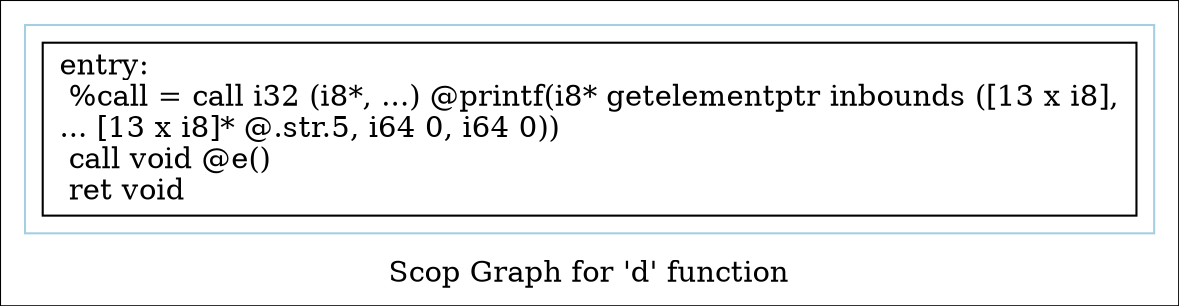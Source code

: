 digraph "Scop Graph for 'd' function" {
	label="Scop Graph for 'd' function";

	Node0xaf3b00 [shape=record,label="{entry:\l  %call = call i32 (i8*, ...) @printf(i8* getelementptr inbounds ([13 x i8],\l... [13 x i8]* @.str.5, i64 0, i64 0))\l  call void @e()\l  ret void\l}"];
	colorscheme = "paired12"
        subgraph cluster_0xac4870 {
          label = "";
          style = solid;
          color = 1
          Node0xaf3b00;
        }
}
